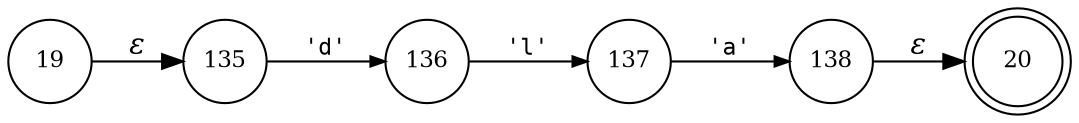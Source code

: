 digraph ATN {
rankdir=LR;
s20[fontsize=11, label="20", shape=doublecircle, fixedsize=true, width=.6];
s19[fontsize=11,label="19", shape=circle, fixedsize=true, width=.55, peripheries=1];
s135[fontsize=11,label="135", shape=circle, fixedsize=true, width=.55, peripheries=1];
s136[fontsize=11,label="136", shape=circle, fixedsize=true, width=.55, peripheries=1];
s137[fontsize=11,label="137", shape=circle, fixedsize=true, width=.55, peripheries=1];
s138[fontsize=11,label="138", shape=circle, fixedsize=true, width=.55, peripheries=1];
s19 -> s135 [fontname="Times-Italic", label="&epsilon;"];
s135 -> s136 [fontsize=11, fontname="Courier", arrowsize=.7, label = "'d'", arrowhead = normal];
s136 -> s137 [fontsize=11, fontname="Courier", arrowsize=.7, label = "'l'", arrowhead = normal];
s137 -> s138 [fontsize=11, fontname="Courier", arrowsize=.7, label = "'a'", arrowhead = normal];
s138 -> s20 [fontname="Times-Italic", label="&epsilon;"];
}